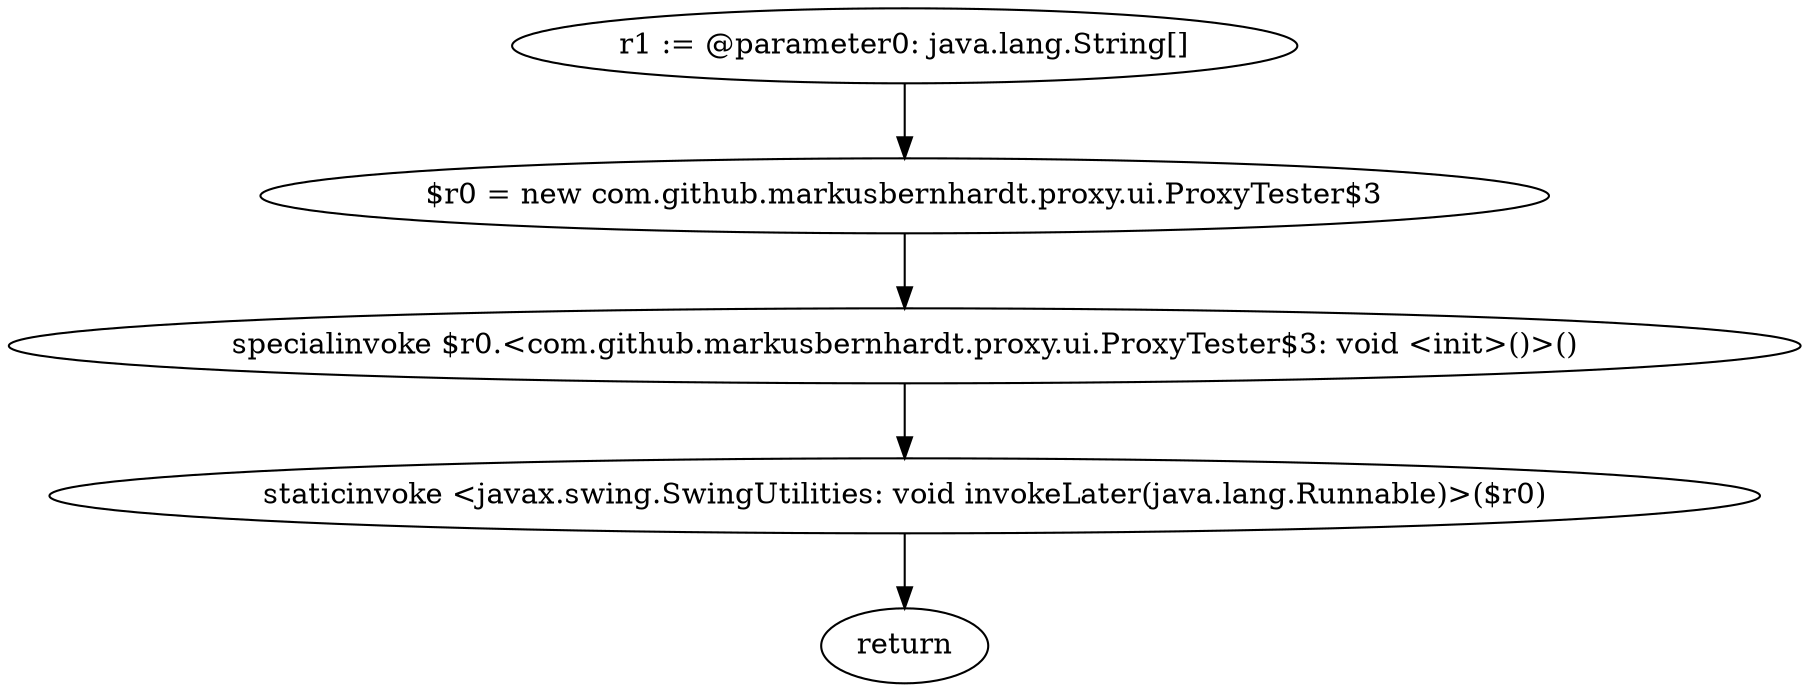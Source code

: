 digraph "unitGraph" {
    "r1 := @parameter0: java.lang.String[]"
    "$r0 = new com.github.markusbernhardt.proxy.ui.ProxyTester$3"
    "specialinvoke $r0.<com.github.markusbernhardt.proxy.ui.ProxyTester$3: void <init>()>()"
    "staticinvoke <javax.swing.SwingUtilities: void invokeLater(java.lang.Runnable)>($r0)"
    "return"
    "r1 := @parameter0: java.lang.String[]"->"$r0 = new com.github.markusbernhardt.proxy.ui.ProxyTester$3";
    "$r0 = new com.github.markusbernhardt.proxy.ui.ProxyTester$3"->"specialinvoke $r0.<com.github.markusbernhardt.proxy.ui.ProxyTester$3: void <init>()>()";
    "specialinvoke $r0.<com.github.markusbernhardt.proxy.ui.ProxyTester$3: void <init>()>()"->"staticinvoke <javax.swing.SwingUtilities: void invokeLater(java.lang.Runnable)>($r0)";
    "staticinvoke <javax.swing.SwingUtilities: void invokeLater(java.lang.Runnable)>($r0)"->"return";
}
